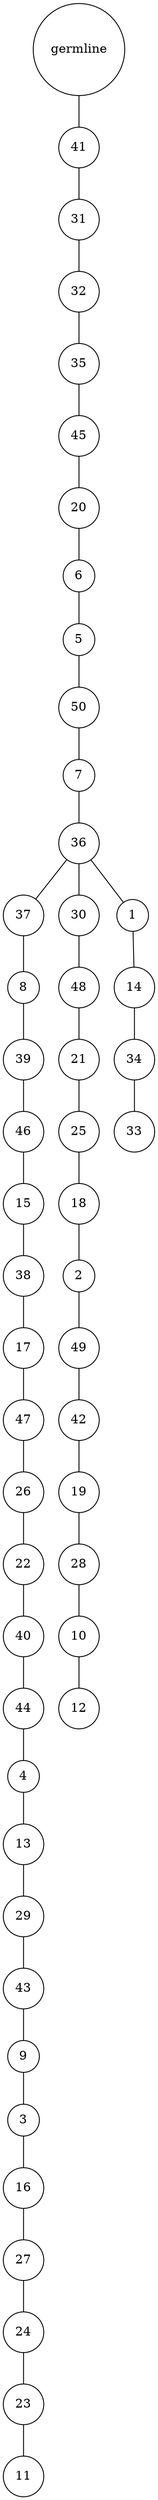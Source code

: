 graph {
	rankdir=UD;
	splines=line;
	node [shape=circle]
	"0x7f295fb22c40" [label="germline"];
	"0x7f295fb22c70" [label="41"];
	"0x7f295fb22c40" -- "0x7f295fb22c70" ;
	"0x7f295fb22ca0" [label="31"];
	"0x7f295fb22c70" -- "0x7f295fb22ca0" ;
	"0x7f295fb22cd0" [label="32"];
	"0x7f295fb22ca0" -- "0x7f295fb22cd0" ;
	"0x7f295fb22d00" [label="35"];
	"0x7f295fb22cd0" -- "0x7f295fb22d00" ;
	"0x7f295fb22d30" [label="45"];
	"0x7f295fb22d00" -- "0x7f295fb22d30" ;
	"0x7f295fb22d60" [label="20"];
	"0x7f295fb22d30" -- "0x7f295fb22d60" ;
	"0x7f295fb22d90" [label="6"];
	"0x7f295fb22d60" -- "0x7f295fb22d90" ;
	"0x7f295fb22dc0" [label="5"];
	"0x7f295fb22d90" -- "0x7f295fb22dc0" ;
	"0x7f295fb22df0" [label="50"];
	"0x7f295fb22dc0" -- "0x7f295fb22df0" ;
	"0x7f295fb22e20" [label="7"];
	"0x7f295fb22df0" -- "0x7f295fb22e20" ;
	"0x7f295fb22e50" [label="36"];
	"0x7f295fb22e20" -- "0x7f295fb22e50" ;
	"0x7f295fb22e80" [label="37"];
	"0x7f295fb22e50" -- "0x7f295fb22e80" ;
	"0x7f295fb22eb0" [label="8"];
	"0x7f295fb22e80" -- "0x7f295fb22eb0" ;
	"0x7f295fb22ee0" [label="39"];
	"0x7f295fb22eb0" -- "0x7f295fb22ee0" ;
	"0x7f295fb22f10" [label="46"];
	"0x7f295fb22ee0" -- "0x7f295fb22f10" ;
	"0x7f295fb22f40" [label="15"];
	"0x7f295fb22f10" -- "0x7f295fb22f40" ;
	"0x7f295fb22f70" [label="38"];
	"0x7f295fb22f40" -- "0x7f295fb22f70" ;
	"0x7f295fb22fa0" [label="17"];
	"0x7f295fb22f70" -- "0x7f295fb22fa0" ;
	"0x7f295fb22fd0" [label="47"];
	"0x7f295fb22fa0" -- "0x7f295fb22fd0" ;
	"0x7f295fb31040" [label="26"];
	"0x7f295fb22fd0" -- "0x7f295fb31040" ;
	"0x7f295fb31070" [label="22"];
	"0x7f295fb31040" -- "0x7f295fb31070" ;
	"0x7f295fb310a0" [label="40"];
	"0x7f295fb31070" -- "0x7f295fb310a0" ;
	"0x7f295fb310d0" [label="44"];
	"0x7f295fb310a0" -- "0x7f295fb310d0" ;
	"0x7f295fb31100" [label="4"];
	"0x7f295fb310d0" -- "0x7f295fb31100" ;
	"0x7f295fb31130" [label="13"];
	"0x7f295fb31100" -- "0x7f295fb31130" ;
	"0x7f295fb31160" [label="29"];
	"0x7f295fb31130" -- "0x7f295fb31160" ;
	"0x7f295fb31190" [label="43"];
	"0x7f295fb31160" -- "0x7f295fb31190" ;
	"0x7f295fb311c0" [label="9"];
	"0x7f295fb31190" -- "0x7f295fb311c0" ;
	"0x7f295fb311f0" [label="3"];
	"0x7f295fb311c0" -- "0x7f295fb311f0" ;
	"0x7f295fb31220" [label="16"];
	"0x7f295fb311f0" -- "0x7f295fb31220" ;
	"0x7f295fb31250" [label="27"];
	"0x7f295fb31220" -- "0x7f295fb31250" ;
	"0x7f295fb31280" [label="24"];
	"0x7f295fb31250" -- "0x7f295fb31280" ;
	"0x7f295fb312b0" [label="23"];
	"0x7f295fb31280" -- "0x7f295fb312b0" ;
	"0x7f295fb312e0" [label="11"];
	"0x7f295fb312b0" -- "0x7f295fb312e0" ;
	"0x7f295fb31310" [label="30"];
	"0x7f295fb22e50" -- "0x7f295fb31310" ;
	"0x7f295fb31340" [label="48"];
	"0x7f295fb31310" -- "0x7f295fb31340" ;
	"0x7f295fb31370" [label="21"];
	"0x7f295fb31340" -- "0x7f295fb31370" ;
	"0x7f295fb313a0" [label="25"];
	"0x7f295fb31370" -- "0x7f295fb313a0" ;
	"0x7f295fb313d0" [label="18"];
	"0x7f295fb313a0" -- "0x7f295fb313d0" ;
	"0x7f295fb31400" [label="2"];
	"0x7f295fb313d0" -- "0x7f295fb31400" ;
	"0x7f295fb31430" [label="49"];
	"0x7f295fb31400" -- "0x7f295fb31430" ;
	"0x7f295fb31460" [label="42"];
	"0x7f295fb31430" -- "0x7f295fb31460" ;
	"0x7f295fb31490" [label="19"];
	"0x7f295fb31460" -- "0x7f295fb31490" ;
	"0x7f295fb314c0" [label="28"];
	"0x7f295fb31490" -- "0x7f295fb314c0" ;
	"0x7f295fb314f0" [label="10"];
	"0x7f295fb314c0" -- "0x7f295fb314f0" ;
	"0x7f295fb31520" [label="12"];
	"0x7f295fb314f0" -- "0x7f295fb31520" ;
	"0x7f295fb31550" [label="1"];
	"0x7f295fb22e50" -- "0x7f295fb31550" ;
	"0x7f295fb31580" [label="14"];
	"0x7f295fb31550" -- "0x7f295fb31580" ;
	"0x7f295fb315b0" [label="34"];
	"0x7f295fb31580" -- "0x7f295fb315b0" ;
	"0x7f295fb315e0" [label="33"];
	"0x7f295fb315b0" -- "0x7f295fb315e0" ;
}
